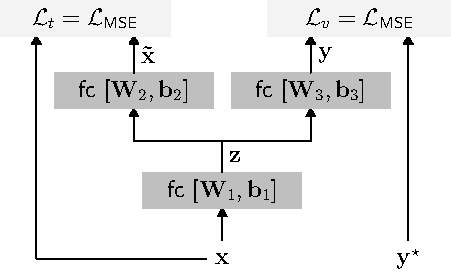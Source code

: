 unitsize(.8cm);
usepackage("amsmath");
texpreamble("\renewcommand{\rmdefault}{\sfdefault}");

// TODO tune w,h
real w = 3.5, wgap = .4 , w_c = w/2, W = w + wgap;
real h =  .8, hgap = .7 , h_c = h/2, H = h + hgap;

void layer(string s, pair o, pair d=(w, h), bool param=true) {
    pair boxStart = (o.x - d.x/2, o.y);
    pair boxEnd = (o.x + d.x/2, o.y + d.y);
    path b = box(boxStart, boxEnd);
    pen p = param ? mediumgray : gray(0.95);
    fill(b, p);
    label(s, (boxStart + boxEnd)/2);
}

void arr(real length, real height=0, real x=0, Label L="") {
    pair start = (x, height);
    pair end = start + (0, length);
    draw(start -- end, arrow=ArcArrow, L=L);
}

// x
label("$\mathbf{x}$", (0, h_c));
arr(hgap, h);

// fc1
layer("fc [$\mathbf{W}_1, \mathbf{b}_1$]", (0, H));
// fork
// arr(h, H+h, L="$\mathbf{z}$");
path f1 = (0, h + H) -- (0, 2*H);
path f2 = (0, 2*H) -- (- W/2, 2*H) -- (- W/2, hgap + 2*H);
path f3 = (0, 2*H) -- (  W/2, 2*H) -- (  W/2, hgap + 2*H);
draw(f1, L=Label("$\mathbf{z}$"));
draw(f2, arrow=ArcArrow);
draw(f3, arrow=ArcArrow);

// fc2
layer("fc [$\mathbf{W}_2, \mathbf{b}_2$]", (-W/2, 2*H + hgap));
arr(h, 3*H, x=-W/2, L="$\mathbf{\tilde{x}}$");

// fc3
layer("fc [$\mathbf{W}_3, \mathbf{b}_3$]", (+W/2, 2*H + hgap));
arr(h, 3*H, x=W/2, L="$\mathbf{y}$");

// Text Loss
real w_tloss_in = -(1.5*wgap + w);
path rec = (-0.1*w, h_c) -- (w_tloss_in, h_c) -- (w_tloss_in, 3*H+h);
draw(rec, arrow=ArcArrow);
layer("$\mathcal{L}_t = \mathcal{L}_\text{MSE}$", ((w_tloss_in - W/2)/2, 3*H+h), (abs(w_tloss_in + W/2) + 4*wgap, h), param=false);

// y*
// real w_vloss_in = W + wgap;
real w_vloss_in = - w_tloss_in;
label("$\mathbf{y^\star}$", (w_vloss_in, h_c));
arr(3*H, h, x=w_vloss_in);

// Visual Loss
layer("$\mathcal{L}_v = \mathcal{L}_\text{MSE}$", ((w_vloss_in + W/2)/2, 3*H+h), (w_tloss_in - W/2 + 5*wgap, h), param=false);

